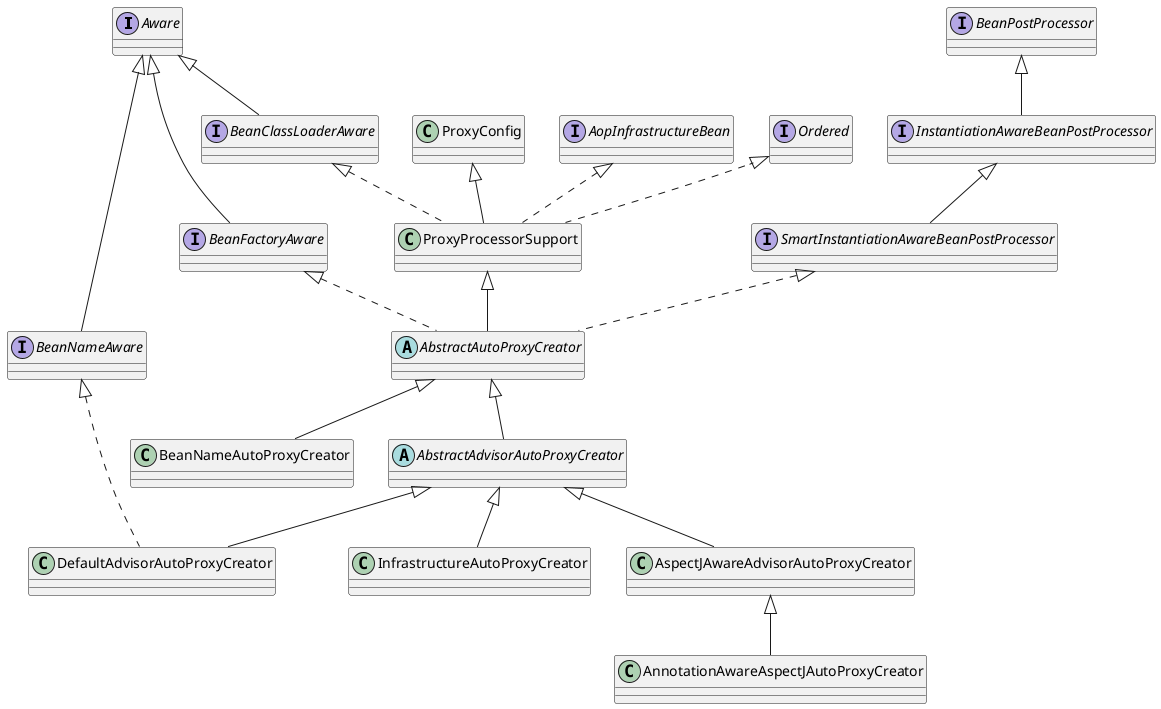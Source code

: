 @startuml
interface Aware{}

interface BeanNameAware extends Aware{

}
interface BeanFactoryAware extends Aware{

}
interface BeanClassLoaderAware extends Aware{

}
interface BeanPostProcessor{

}
interface InstantiationAwareBeanPostProcessor extends BeanPostProcessor {

}
interface SmartInstantiationAwareBeanPostProcessor extends InstantiationAwareBeanPostProcessor {

}

class ProxyConfig{

}
class ProxyProcessorSupport extends ProxyConfig implements BeanClassLoaderAware,AopInfrastructureBean,Ordered{

}
abstract class AbstractAutoProxyCreator extends ProxyProcessorSupport implements BeanFactoryAware, SmartInstantiationAwareBeanPostProcessor {

}
class BeanNameAutoProxyCreator extends AbstractAutoProxyCreator {}
abstract class AbstractAdvisorAutoProxyCreator extends AbstractAutoProxyCreator {

}


class DefaultAdvisorAutoProxyCreator extends AbstractAdvisorAutoProxyCreator implements BeanNameAware {

}
class InfrastructureAutoProxyCreator extends AbstractAdvisorAutoProxyCreator {

}

class AspectJAwareAdvisorAutoProxyCreator extends AbstractAdvisorAutoProxyCreator {

}
class AnnotationAwareAspectJAutoProxyCreator extends AspectJAwareAdvisorAutoProxyCreator {
}
@enduml
